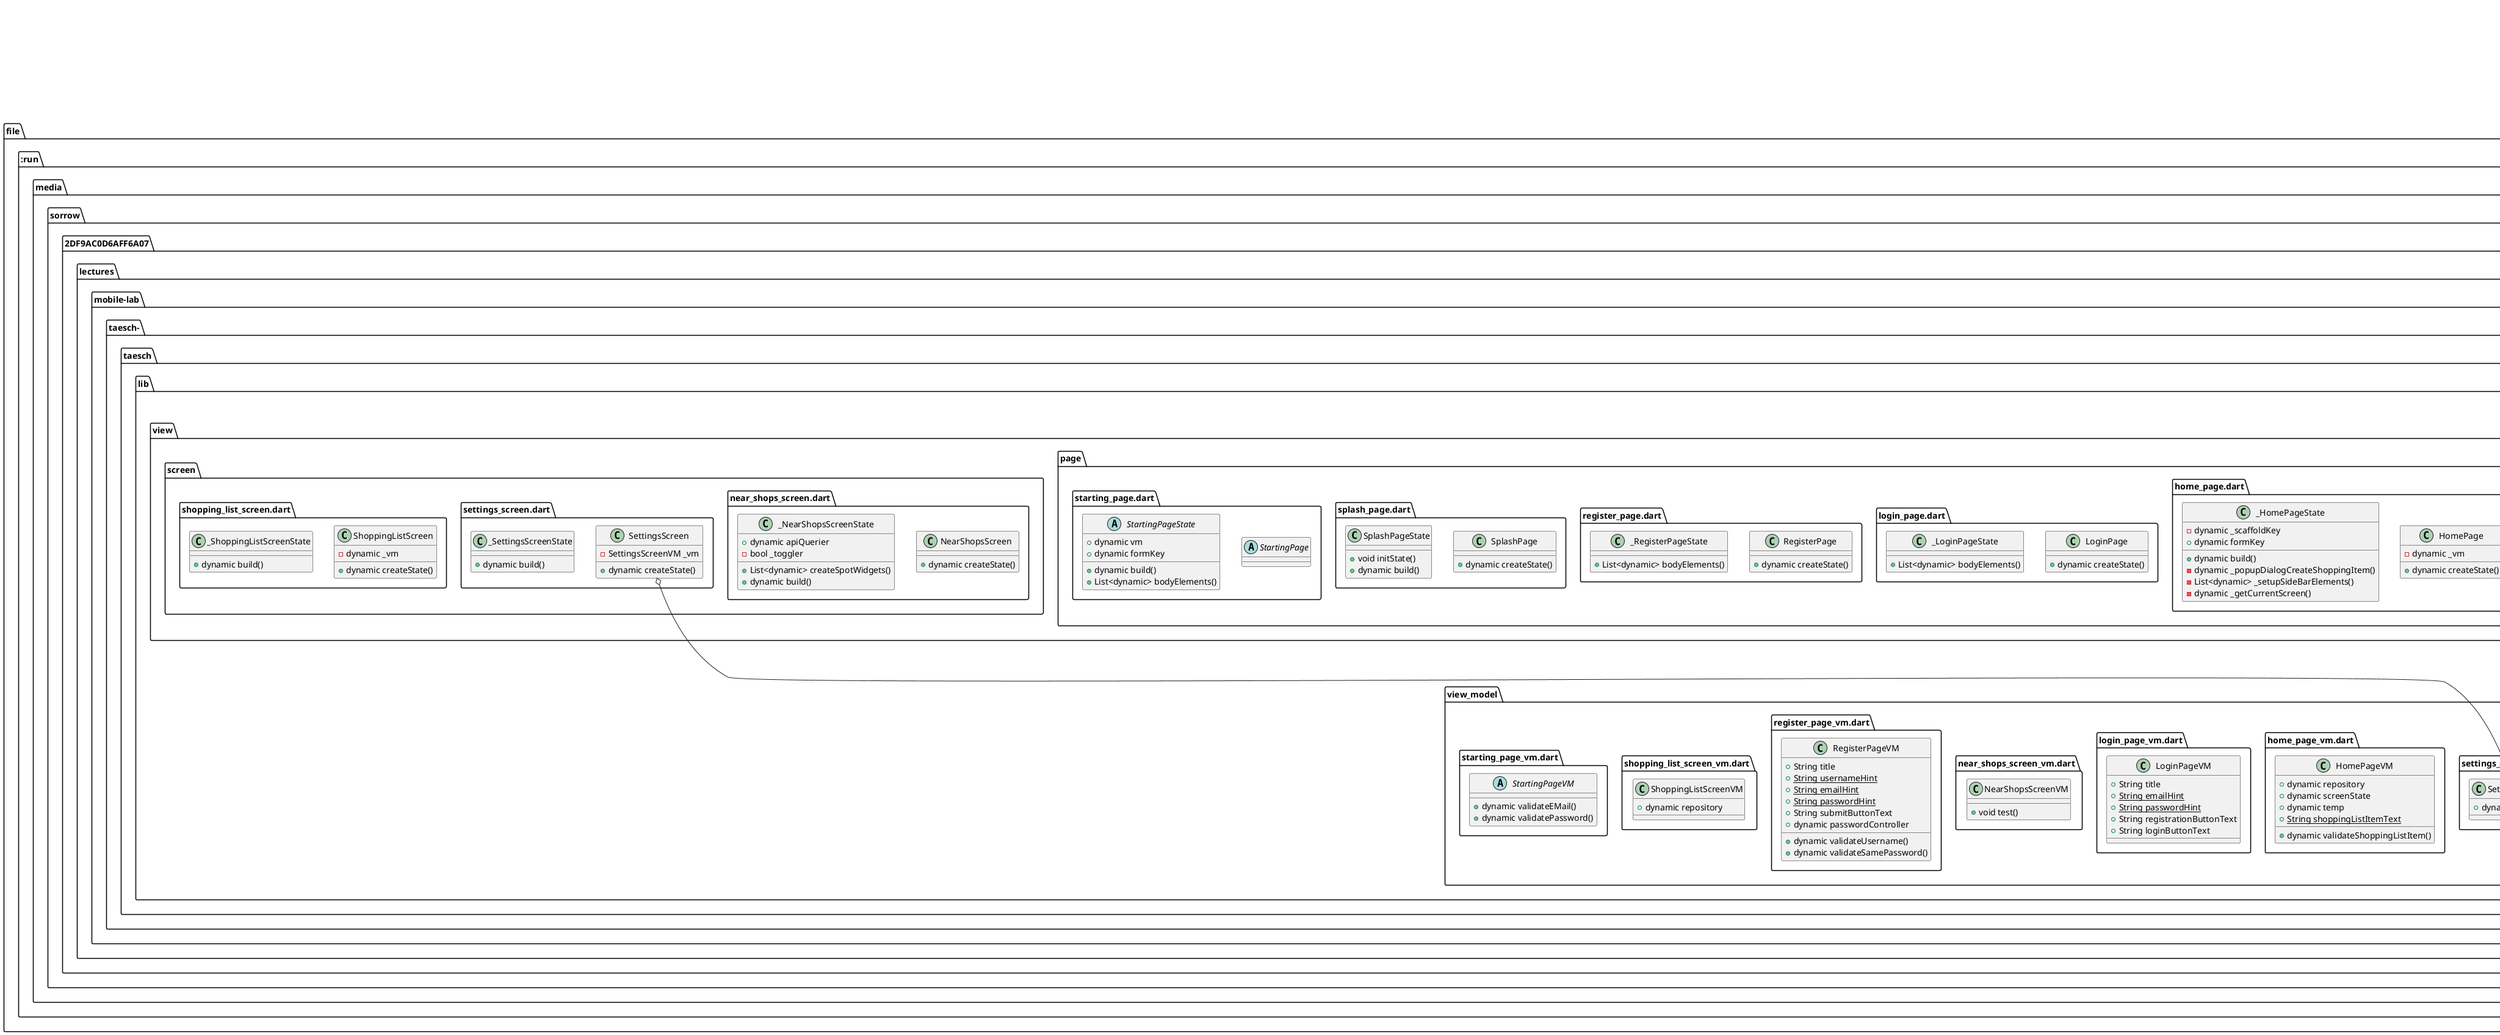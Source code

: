 @startuml
set namespaceSeparator ::

class "file:::::::run::media::sorrow::2DF9AC0D6AFF6A07::lectures::mobile-lab::taesch-::taesch::lib::api::map_api_logic::api_querier.dart::APIQuerier" {
  -String _apiUrl
  -Map<String, dynamic> _jsonMapData
  +Future<void> makeHTTPRequest()
  +List<dynamic> extractJSONData()
}

class "file:::::::run::media::sorrow::2DF9AC0D6AFF6A07::lectures::mobile-lab::taesch-::taesch::lib::api::map_api_logic::querying_tools.dart::MapQueryIndexes" {
  {static} +String name
  {static} +String latitude
  {static} +String longitude
}

class "file:::::::run::media::sorrow::2DF9AC0D6AFF6A07::lectures::mobile-lab::taesch-::taesch::lib::api::map_api_logic::querying_tools.dart::OSMQueries" {
  {static} +String query1Heilbronn
  {static} +String queryTestAreaParis
  {static} +String queryTestBoundingBoxPostBox
  {static} +String queryTestHighspeedCameras
  {static} +int queryTimeoutSeconds
  {static} +String OSMQueryBuilder()
}

class "file:::::::run::media::sorrow::2DF9AC0D6AFF6A07::lectures::mobile-lab::taesch-::taesch::lib::api::repository.dart::Repository" {
  +bool isDarkModeEnabled
  +List<dynamic> shoppingListItems
  {static} -Repository _singleton
}

"file:::::::run::media::sorrow::2DF9AC0D6AFF6A07::lectures::mobile-lab::taesch-::taesch::lib::api::repository.dart::Repository" o-- "file:::::::run::media::sorrow::2DF9AC0D6AFF6A07::lectures::mobile-lab::taesch-::taesch::lib::api::repository.dart::Repository"

class "file:::::::run::media::sorrow::2DF9AC0D6AFF6A07::lectures::mobile-lab::taesch-::taesch::lib::api::storage.dart::PersistStorage" {
  +dynamic read()
  +void insert()
  +void update()
  +void delete()
}

class "file:::::::run::media::sorrow::2DF9AC0D6AFF6A07::lectures::mobile-lab::taesch-::taesch::lib::api::storage_shop_items.dart::StorageShopItems" {
  -dynamic _db
  {static} +Future<StorageShopItems> create()
  +Future<void> delete()
  +Future<List<dynamic>> read()
  +Future<void> update()
  +Future<void> insert()
}

class "file:::::::run::media::sorrow::2DF9AC0D6AFF6A07::lectures::mobile-lab::taesch-::taesch::lib::app.dart::App" {
  -AppVM _vm
  +dynamic createState()
  {static} +_AppState? of()
}

"file:::::::run::media::sorrow::2DF9AC0D6AFF6A07::lectures::mobile-lab::taesch-::taesch::lib::app.dart::App" o-- "file:::::::run::media::sorrow::2DF9AC0D6AFF6A07::lectures::mobile-lab::taesch-::taesch::lib::view_model::app_vm.dart::AppVM"

class "file:::::::run::media::sorrow::2DF9AC0D6AFF6A07::lectures::mobile-lab::taesch-::taesch::lib::app.dart::_AppState" {
  +dynamic build()
  +void changeTheme()
}

class "file:::::::run::media::sorrow::2DF9AC0D6AFF6A07::lectures::mobile-lab::taesch-::taesch::lib::model::error_case.dart::ErrorCase" {
  +int index
  {static} +List<ErrorCase> values
  {static} +ErrorCase noEmail
  {static} +ErrorCase invalidEmail
  {static} +ErrorCase noPassword
  {static} +ErrorCase noLowerCaseLetter
  {static} +ErrorCase noUpperCaseLetter
  {static} +ErrorCase noNumber
  {static} +ErrorCase noSpecialCharacter
  {static} +ErrorCase tooLongOrTooShort
  {static} +ErrorCase noUsername
  {static} +ErrorCase invalidUsername
  {static} +ErrorCase notSamePassword
  {static} +ErrorCase emptyField
}

"file:::::::run::media::sorrow::2DF9AC0D6AFF6A07::lectures::mobile-lab::taesch-::taesch::lib::model::error_case.dart::ErrorCase" o-- "file:::::::run::media::sorrow::2DF9AC0D6AFF6A07::lectures::mobile-lab::taesch-::taesch::lib::model::error_case.dart::ErrorCase"
"dart::core::Enum" <|-- "file:::::::run::media::sorrow::2DF9AC0D6AFF6A07::lectures::mobile-lab::taesch-::taesch::lib::model::error_case.dart::ErrorCase"

class "file:::::::run::media::sorrow::2DF9AC0D6AFF6A07::lectures::mobile-lab::taesch-::taesch::lib::model::map_spot.dart::MapSpot" {
  +String name
  +double long
  +double lat
  +String address
}

class "file:::::::run::media::sorrow::2DF9AC0D6AFF6A07::lectures::mobile-lab::taesch-::taesch::lib::model::screen_state.dart::ScreenState" {
  +int index
  {static} +List<ScreenState> values
  {static} +ScreenState shoppingList
  {static} +ScreenState nearShops
  {static} +ScreenState settings
}

"file:::::::run::media::sorrow::2DF9AC0D6AFF6A07::lectures::mobile-lab::taesch-::taesch::lib::model::screen_state.dart::ScreenState" o-- "file:::::::run::media::sorrow::2DF9AC0D6AFF6A07::lectures::mobile-lab::taesch-::taesch::lib::model::screen_state.dart::ScreenState"
"dart::core::Enum" <|-- "file:::::::run::media::sorrow::2DF9AC0D6AFF6A07::lectures::mobile-lab::taesch-::taesch::lib::model::screen_state.dart::ScreenState"

class "file:::::::run::media::sorrow::2DF9AC0D6AFF6A07::lectures::mobile-lab::taesch-::taesch::lib::model::shopping_list_item.dart::ShoppingListItem" {
  +String title
  +String image
  +int bought
  +void toggleBought()
  +Map<String, dynamic> toMap()
  +String toString()
}

class "file:::::::run::media::sorrow::2DF9AC0D6AFF6A07::lectures::mobile-lab::taesch-::taesch::lib::model::user.dart::User" {
  +String username
  +String email
  +bool loggedIn
  {static} -User _singleton
}

"file:::::::run::media::sorrow::2DF9AC0D6AFF6A07::lectures::mobile-lab::taesch-::taesch::lib::model::user.dart::User" o-- "file:::::::run::media::sorrow::2DF9AC0D6AFF6A07::lectures::mobile-lab::taesch-::taesch::lib::model::user.dart::User"

class "file:::::::run::media::sorrow::2DF9AC0D6AFF6A07::lectures::mobile-lab::taesch-::taesch::lib::model::widget_key.dart::WidgetKey" {
  +int index
  {static} +List<WidgetKey> values
  {static} +WidgetKey emailLoginKey
  {static} +WidgetKey passwordLoginKey
  {static} +WidgetKey registrationButtonKey
  {static} +WidgetKey loginButtonKey
  {static} +WidgetKey usernameRegisterKey
  {static} +WidgetKey emailRegisterKey
  {static} +WidgetKey firstPasswordRegisterKey
  {static} +WidgetKey secondPasswordRegisterKey
  {static} +WidgetKey submitButtonKey
}

"file:::::::run::media::sorrow::2DF9AC0D6AFF6A07::lectures::mobile-lab::taesch-::taesch::lib::model::widget_key.dart::WidgetKey" o-- "file:::::::run::media::sorrow::2DF9AC0D6AFF6A07::lectures::mobile-lab::taesch-::taesch::lib::model::widget_key.dart::WidgetKey"
"dart::core::Enum" <|-- "file:::::::run::media::sorrow::2DF9AC0D6AFF6A07::lectures::mobile-lab::taesch-::taesch::lib::model::widget_key.dart::WidgetKey"

class "file:::::::run::media::sorrow::2DF9AC0D6AFF6A07::lectures::mobile-lab::taesch-::taesch::lib::utils::my_tools.dart::MyTools" {
  {static} +List<dynamic> getElements()
}

class "file:::::::run::media::sorrow::2DF9AC0D6AFF6A07::lectures::mobile-lab::taesch-::taesch::lib::view::page::home_page.dart::HomePage" {
  -dynamic _vm
  +dynamic createState()
}

class "file:::::::run::media::sorrow::2DF9AC0D6AFF6A07::lectures::mobile-lab::taesch-::taesch::lib::view::page::home_page.dart::_HomePageState" {
  -dynamic _scaffoldKey
  +dynamic formKey
  +dynamic build()
  -dynamic _popupDialogCreateShoppingItem()
  -List<dynamic> _setupSideBarElements()
  -dynamic _getCurrentScreen()
}

class "file:::::::run::media::sorrow::2DF9AC0D6AFF6A07::lectures::mobile-lab::taesch-::taesch::lib::view::page::login_page.dart::LoginPage" {
  +dynamic createState()
}

class "file:::::::run::media::sorrow::2DF9AC0D6AFF6A07::lectures::mobile-lab::taesch-::taesch::lib::view::page::login_page.dart::_LoginPageState" {
  +List<dynamic> bodyElements()
}

class "file:::::::run::media::sorrow::2DF9AC0D6AFF6A07::lectures::mobile-lab::taesch-::taesch::lib::view::page::register_page.dart::RegisterPage" {
  +dynamic createState()
}

class "file:::::::run::media::sorrow::2DF9AC0D6AFF6A07::lectures::mobile-lab::taesch-::taesch::lib::view::page::register_page.dart::_RegisterPageState" {
  +List<dynamic> bodyElements()
}

class "file:::::::run::media::sorrow::2DF9AC0D6AFF6A07::lectures::mobile-lab::taesch-::taesch::lib::view::page::splash_page.dart::SplashPage" {
  +dynamic createState()
}

class "file:::::::run::media::sorrow::2DF9AC0D6AFF6A07::lectures::mobile-lab::taesch-::taesch::lib::view::page::splash_page.dart::SplashPageState" {
  +void initState()
  +dynamic build()
}

abstract class "file:::::::run::media::sorrow::2DF9AC0D6AFF6A07::lectures::mobile-lab::taesch-::taesch::lib::view::page::starting_page.dart::StartingPage" {
}

abstract class "file:::::::run::media::sorrow::2DF9AC0D6AFF6A07::lectures::mobile-lab::taesch-::taesch::lib::view::page::starting_page.dart::StartingPageState" {
  +dynamic vm
  +dynamic formKey
  +dynamic build()
  +List<dynamic> bodyElements()
}

class "file:::::::run::media::sorrow::2DF9AC0D6AFF6A07::lectures::mobile-lab::taesch-::taesch::lib::view::screen::near_shops_screen.dart::NearShopsScreen" {
  +dynamic createState()
}

class "file:::::::run::media::sorrow::2DF9AC0D6AFF6A07::lectures::mobile-lab::taesch-::taesch::lib::view::screen::near_shops_screen.dart::_NearShopsScreenState" {
  +dynamic apiQuerier
  -bool _toggler
  +List<dynamic> createSpotWidgets()
  +dynamic build()
}

class "file:::::::run::media::sorrow::2DF9AC0D6AFF6A07::lectures::mobile-lab::taesch-::taesch::lib::view::screen::settings_screen.dart::SettingsScreen" {
  -SettingsScreenVM _vm
  +dynamic createState()
}

"file:::::::run::media::sorrow::2DF9AC0D6AFF6A07::lectures::mobile-lab::taesch-::taesch::lib::view::screen::settings_screen.dart::SettingsScreen" o-- "file:::::::run::media::sorrow::2DF9AC0D6AFF6A07::lectures::mobile-lab::taesch-::taesch::lib::view_model::settings_screen_vm.dart::SettingsScreenVM"

class "file:::::::run::media::sorrow::2DF9AC0D6AFF6A07::lectures::mobile-lab::taesch-::taesch::lib::view::screen::settings_screen.dart::_SettingsScreenState" {
  +dynamic build()
}

class "file:::::::run::media::sorrow::2DF9AC0D6AFF6A07::lectures::mobile-lab::taesch-::taesch::lib::view::screen::shopping_list_screen.dart::ShoppingListScreen" {
  -dynamic _vm
  +dynamic createState()
}

class "file:::::::run::media::sorrow::2DF9AC0D6AFF6A07::lectures::mobile-lab::taesch-::taesch::lib::view::screen::shopping_list_screen.dart::_ShoppingListScreenState" {
  +dynamic build()
}

class "file:::::::run::media::sorrow::2DF9AC0D6AFF6A07::lectures::mobile-lab::taesch-::taesch::lib::view_model::app_vm.dart::AppVM" {
  +String appTitle
  +dynamic repository
  +dynamic mode
}

class "file:::::::run::media::sorrow::2DF9AC0D6AFF6A07::lectures::mobile-lab::taesch-::taesch::lib::view_model::home_page_vm.dart::HomePageVM" {
  +dynamic repository
  +dynamic screenState
  +dynamic temp
  {static} +String shoppingListItemText
  +dynamic validateShoppingListItem()
}

class "file:::::::run::media::sorrow::2DF9AC0D6AFF6A07::lectures::mobile-lab::taesch-::taesch::lib::view_model::login_page_vm.dart::LoginPageVM" {
  +String title
  {static} +String emailHint
  {static} +String passwordHint
  +String registrationButtonText
  +String loginButtonText
}

class "file:::::::run::media::sorrow::2DF9AC0D6AFF6A07::lectures::mobile-lab::taesch-::taesch::lib::view_model::near_shops_screen_vm.dart::NearShopsScreenVM" {
  +void test()
}

class "file:::::::run::media::sorrow::2DF9AC0D6AFF6A07::lectures::mobile-lab::taesch-::taesch::lib::view_model::register_page_vm.dart::RegisterPageVM" {
  +String title
  {static} +String usernameHint
  {static} +String emailHint
  {static} +String passwordHint
  +String submitButtonText
  +dynamic passwordController
  +dynamic validateUsername()
  +dynamic validateSamePassword()
}

class "file:::::::run::media::sorrow::2DF9AC0D6AFF6A07::lectures::mobile-lab::taesch-::taesch::lib::view_model::settings_screen_vm.dart::SettingsScreenVM" {
  +dynamic repository
}

class "file:::::::run::media::sorrow::2DF9AC0D6AFF6A07::lectures::mobile-lab::taesch-::taesch::lib::view_model::shopping_list_screen_vm.dart::ShoppingListScreenVM" {
  +dynamic repository
}

abstract class "file:::::::run::media::sorrow::2DF9AC0D6AFF6A07::lectures::mobile-lab::taesch-::taesch::lib::view_model::starting_page_vm.dart::StartingPageVM" {
  +dynamic validateEMail()
  +dynamic validatePassword()
}


@enduml